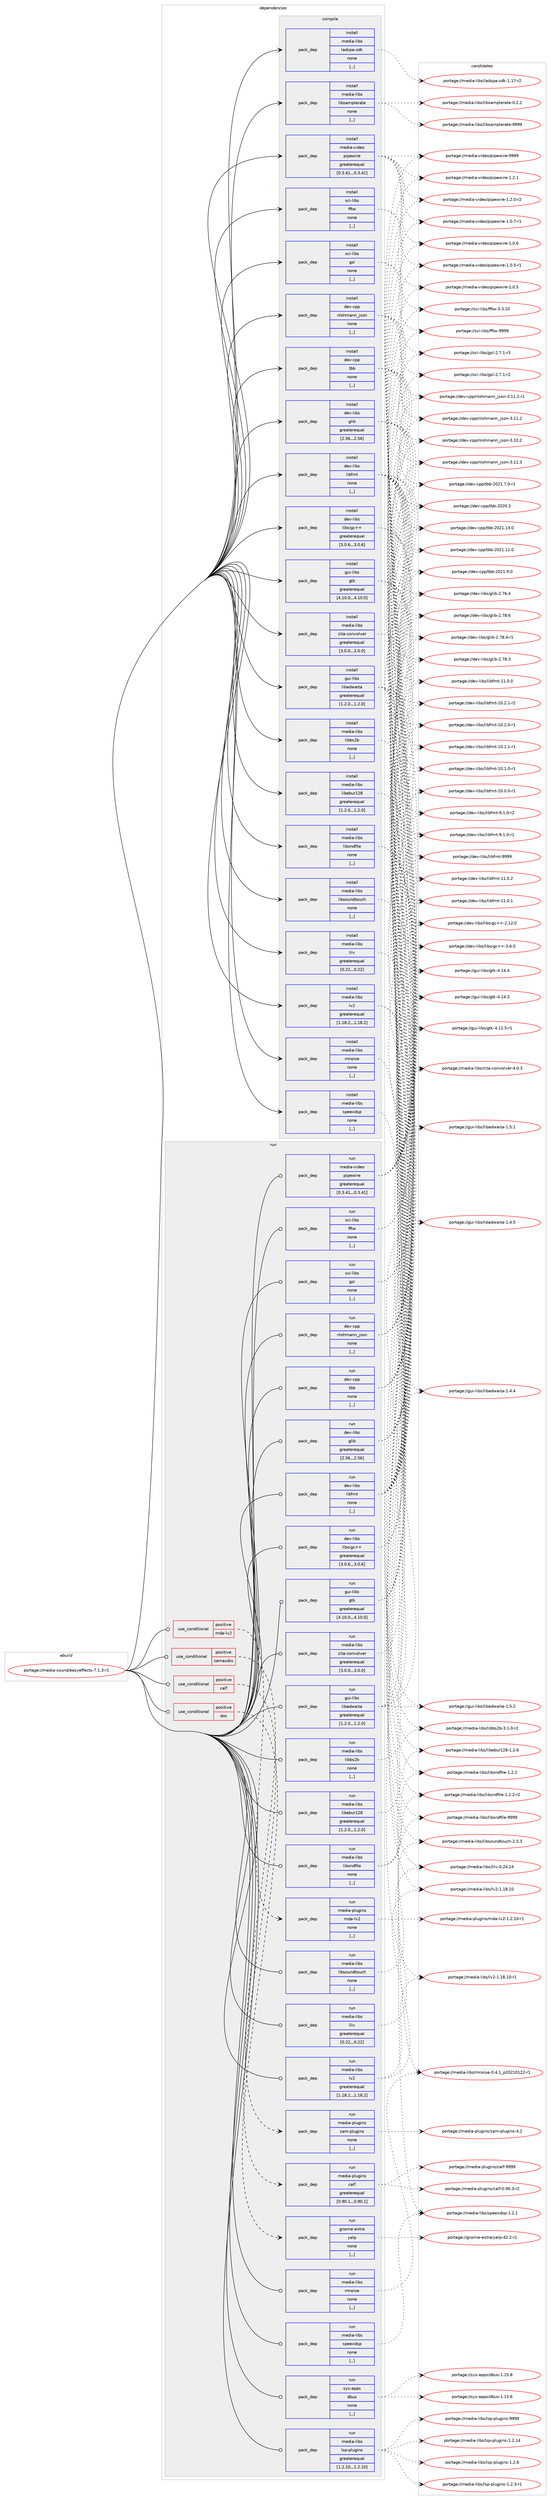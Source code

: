 digraph prolog {

# *************
# Graph options
# *************

newrank=true;
concentrate=true;
compound=true;
graph [rankdir=LR,fontname=Helvetica,fontsize=10,ranksep=1.5];#, ranksep=2.5, nodesep=0.2];
edge  [arrowhead=vee];
node  [fontname=Helvetica,fontsize=10];

# **********
# The ebuild
# **********

subgraph cluster_leftcol {
color=gray;
label=<<i>ebuild</i>>;
id [label="portage://media-sound/easyeffects-7.1.3-r1", color=red, width=4, href="../media-sound/easyeffects-7.1.3-r1.svg"];
}

# ****************
# The dependencies
# ****************

subgraph cluster_midcol {
color=gray;
label=<<i>dependencies</i>>;
subgraph cluster_compile {
fillcolor="#eeeeee";
style=filled;
label=<<i>compile</i>>;
subgraph pack232121 {
dependency314085 [label=<<TABLE BORDER="0" CELLBORDER="1" CELLSPACING="0" CELLPADDING="4" WIDTH="220"><TR><TD ROWSPAN="6" CELLPADDING="30">pack_dep</TD></TR><TR><TD WIDTH="110">install</TD></TR><TR><TD>dev-cpp</TD></TR><TR><TD>nlohmann_json</TD></TR><TR><TD>none</TD></TR><TR><TD>[,,]</TD></TR></TABLE>>, shape=none, color=blue];
}
id:e -> dependency314085:w [weight=20,style="solid",arrowhead="vee"];
subgraph pack232122 {
dependency314086 [label=<<TABLE BORDER="0" CELLBORDER="1" CELLSPACING="0" CELLPADDING="4" WIDTH="220"><TR><TD ROWSPAN="6" CELLPADDING="30">pack_dep</TD></TR><TR><TD WIDTH="110">install</TD></TR><TR><TD>dev-cpp</TD></TR><TR><TD>tbb</TD></TR><TR><TD>none</TD></TR><TR><TD>[,,]</TD></TR></TABLE>>, shape=none, color=blue];
}
id:e -> dependency314086:w [weight=20,style="solid",arrowhead="vee"];
subgraph pack232123 {
dependency314087 [label=<<TABLE BORDER="0" CELLBORDER="1" CELLSPACING="0" CELLPADDING="4" WIDTH="220"><TR><TD ROWSPAN="6" CELLPADDING="30">pack_dep</TD></TR><TR><TD WIDTH="110">install</TD></TR><TR><TD>dev-libs</TD></TR><TR><TD>glib</TD></TR><TR><TD>greaterequal</TD></TR><TR><TD>[2.56,,,2.56]</TD></TR></TABLE>>, shape=none, color=blue];
}
id:e -> dependency314087:w [weight=20,style="solid",arrowhead="vee"];
subgraph pack232124 {
dependency314088 [label=<<TABLE BORDER="0" CELLBORDER="1" CELLSPACING="0" CELLPADDING="4" WIDTH="220"><TR><TD ROWSPAN="6" CELLPADDING="30">pack_dep</TD></TR><TR><TD WIDTH="110">install</TD></TR><TR><TD>dev-libs</TD></TR><TR><TD>libfmt</TD></TR><TR><TD>none</TD></TR><TR><TD>[,,]</TD></TR></TABLE>>, shape=none, color=blue];
}
id:e -> dependency314088:w [weight=20,style="solid",arrowhead="vee"];
subgraph pack232125 {
dependency314089 [label=<<TABLE BORDER="0" CELLBORDER="1" CELLSPACING="0" CELLPADDING="4" WIDTH="220"><TR><TD ROWSPAN="6" CELLPADDING="30">pack_dep</TD></TR><TR><TD WIDTH="110">install</TD></TR><TR><TD>dev-libs</TD></TR><TR><TD>libsigc++</TD></TR><TR><TD>greaterequal</TD></TR><TR><TD>[3.0.6,,,3.0.6]</TD></TR></TABLE>>, shape=none, color=blue];
}
id:e -> dependency314089:w [weight=20,style="solid",arrowhead="vee"];
subgraph pack232126 {
dependency314090 [label=<<TABLE BORDER="0" CELLBORDER="1" CELLSPACING="0" CELLPADDING="4" WIDTH="220"><TR><TD ROWSPAN="6" CELLPADDING="30">pack_dep</TD></TR><TR><TD WIDTH="110">install</TD></TR><TR><TD>gui-libs</TD></TR><TR><TD>gtk</TD></TR><TR><TD>greaterequal</TD></TR><TR><TD>[4.10.0,,,4.10.0]</TD></TR></TABLE>>, shape=none, color=blue];
}
id:e -> dependency314090:w [weight=20,style="solid",arrowhead="vee"];
subgraph pack232127 {
dependency314091 [label=<<TABLE BORDER="0" CELLBORDER="1" CELLSPACING="0" CELLPADDING="4" WIDTH="220"><TR><TD ROWSPAN="6" CELLPADDING="30">pack_dep</TD></TR><TR><TD WIDTH="110">install</TD></TR><TR><TD>gui-libs</TD></TR><TR><TD>libadwaita</TD></TR><TR><TD>greaterequal</TD></TR><TR><TD>[1.2.0,,,1.2.0]</TD></TR></TABLE>>, shape=none, color=blue];
}
id:e -> dependency314091:w [weight=20,style="solid",arrowhead="vee"];
subgraph pack232128 {
dependency314092 [label=<<TABLE BORDER="0" CELLBORDER="1" CELLSPACING="0" CELLPADDING="4" WIDTH="220"><TR><TD ROWSPAN="6" CELLPADDING="30">pack_dep</TD></TR><TR><TD WIDTH="110">install</TD></TR><TR><TD>media-libs</TD></TR><TR><TD>ladspa-sdk</TD></TR><TR><TD>none</TD></TR><TR><TD>[,,]</TD></TR></TABLE>>, shape=none, color=blue];
}
id:e -> dependency314092:w [weight=20,style="solid",arrowhead="vee"];
subgraph pack232129 {
dependency314093 [label=<<TABLE BORDER="0" CELLBORDER="1" CELLSPACING="0" CELLPADDING="4" WIDTH="220"><TR><TD ROWSPAN="6" CELLPADDING="30">pack_dep</TD></TR><TR><TD WIDTH="110">install</TD></TR><TR><TD>media-libs</TD></TR><TR><TD>libbs2b</TD></TR><TR><TD>none</TD></TR><TR><TD>[,,]</TD></TR></TABLE>>, shape=none, color=blue];
}
id:e -> dependency314093:w [weight=20,style="solid",arrowhead="vee"];
subgraph pack232130 {
dependency314094 [label=<<TABLE BORDER="0" CELLBORDER="1" CELLSPACING="0" CELLPADDING="4" WIDTH="220"><TR><TD ROWSPAN="6" CELLPADDING="30">pack_dep</TD></TR><TR><TD WIDTH="110">install</TD></TR><TR><TD>media-libs</TD></TR><TR><TD>libebur128</TD></TR><TR><TD>greaterequal</TD></TR><TR><TD>[1.2.0,,,1.2.0]</TD></TR></TABLE>>, shape=none, color=blue];
}
id:e -> dependency314094:w [weight=20,style="solid",arrowhead="vee"];
subgraph pack232131 {
dependency314095 [label=<<TABLE BORDER="0" CELLBORDER="1" CELLSPACING="0" CELLPADDING="4" WIDTH="220"><TR><TD ROWSPAN="6" CELLPADDING="30">pack_dep</TD></TR><TR><TD WIDTH="110">install</TD></TR><TR><TD>media-libs</TD></TR><TR><TD>libsamplerate</TD></TR><TR><TD>none</TD></TR><TR><TD>[,,]</TD></TR></TABLE>>, shape=none, color=blue];
}
id:e -> dependency314095:w [weight=20,style="solid",arrowhead="vee"];
subgraph pack232132 {
dependency314096 [label=<<TABLE BORDER="0" CELLBORDER="1" CELLSPACING="0" CELLPADDING="4" WIDTH="220"><TR><TD ROWSPAN="6" CELLPADDING="30">pack_dep</TD></TR><TR><TD WIDTH="110">install</TD></TR><TR><TD>media-libs</TD></TR><TR><TD>libsndfile</TD></TR><TR><TD>none</TD></TR><TR><TD>[,,]</TD></TR></TABLE>>, shape=none, color=blue];
}
id:e -> dependency314096:w [weight=20,style="solid",arrowhead="vee"];
subgraph pack232133 {
dependency314097 [label=<<TABLE BORDER="0" CELLBORDER="1" CELLSPACING="0" CELLPADDING="4" WIDTH="220"><TR><TD ROWSPAN="6" CELLPADDING="30">pack_dep</TD></TR><TR><TD WIDTH="110">install</TD></TR><TR><TD>media-libs</TD></TR><TR><TD>libsoundtouch</TD></TR><TR><TD>none</TD></TR><TR><TD>[,,]</TD></TR></TABLE>>, shape=none, color=blue];
}
id:e -> dependency314097:w [weight=20,style="solid",arrowhead="vee"];
subgraph pack232134 {
dependency314098 [label=<<TABLE BORDER="0" CELLBORDER="1" CELLSPACING="0" CELLPADDING="4" WIDTH="220"><TR><TD ROWSPAN="6" CELLPADDING="30">pack_dep</TD></TR><TR><TD WIDTH="110">install</TD></TR><TR><TD>media-libs</TD></TR><TR><TD>lilv</TD></TR><TR><TD>greaterequal</TD></TR><TR><TD>[0.22,,,0.22]</TD></TR></TABLE>>, shape=none, color=blue];
}
id:e -> dependency314098:w [weight=20,style="solid",arrowhead="vee"];
subgraph pack232135 {
dependency314099 [label=<<TABLE BORDER="0" CELLBORDER="1" CELLSPACING="0" CELLPADDING="4" WIDTH="220"><TR><TD ROWSPAN="6" CELLPADDING="30">pack_dep</TD></TR><TR><TD WIDTH="110">install</TD></TR><TR><TD>media-libs</TD></TR><TR><TD>lv2</TD></TR><TR><TD>greaterequal</TD></TR><TR><TD>[1.18.2,,,1.18.2]</TD></TR></TABLE>>, shape=none, color=blue];
}
id:e -> dependency314099:w [weight=20,style="solid",arrowhead="vee"];
subgraph pack232136 {
dependency314100 [label=<<TABLE BORDER="0" CELLBORDER="1" CELLSPACING="0" CELLPADDING="4" WIDTH="220"><TR><TD ROWSPAN="6" CELLPADDING="30">pack_dep</TD></TR><TR><TD WIDTH="110">install</TD></TR><TR><TD>media-libs</TD></TR><TR><TD>rnnoise</TD></TR><TR><TD>none</TD></TR><TR><TD>[,,]</TD></TR></TABLE>>, shape=none, color=blue];
}
id:e -> dependency314100:w [weight=20,style="solid",arrowhead="vee"];
subgraph pack232137 {
dependency314101 [label=<<TABLE BORDER="0" CELLBORDER="1" CELLSPACING="0" CELLPADDING="4" WIDTH="220"><TR><TD ROWSPAN="6" CELLPADDING="30">pack_dep</TD></TR><TR><TD WIDTH="110">install</TD></TR><TR><TD>media-libs</TD></TR><TR><TD>speexdsp</TD></TR><TR><TD>none</TD></TR><TR><TD>[,,]</TD></TR></TABLE>>, shape=none, color=blue];
}
id:e -> dependency314101:w [weight=20,style="solid",arrowhead="vee"];
subgraph pack232138 {
dependency314102 [label=<<TABLE BORDER="0" CELLBORDER="1" CELLSPACING="0" CELLPADDING="4" WIDTH="220"><TR><TD ROWSPAN="6" CELLPADDING="30">pack_dep</TD></TR><TR><TD WIDTH="110">install</TD></TR><TR><TD>media-libs</TD></TR><TR><TD>zita-convolver</TD></TR><TR><TD>greaterequal</TD></TR><TR><TD>[3.0.0,,,3.0.0]</TD></TR></TABLE>>, shape=none, color=blue];
}
id:e -> dependency314102:w [weight=20,style="solid",arrowhead="vee"];
subgraph pack232139 {
dependency314103 [label=<<TABLE BORDER="0" CELLBORDER="1" CELLSPACING="0" CELLPADDING="4" WIDTH="220"><TR><TD ROWSPAN="6" CELLPADDING="30">pack_dep</TD></TR><TR><TD WIDTH="110">install</TD></TR><TR><TD>media-video</TD></TR><TR><TD>pipewire</TD></TR><TR><TD>greaterequal</TD></TR><TR><TD>[0.3.41,,,0.3.41]</TD></TR></TABLE>>, shape=none, color=blue];
}
id:e -> dependency314103:w [weight=20,style="solid",arrowhead="vee"];
subgraph pack232140 {
dependency314104 [label=<<TABLE BORDER="0" CELLBORDER="1" CELLSPACING="0" CELLPADDING="4" WIDTH="220"><TR><TD ROWSPAN="6" CELLPADDING="30">pack_dep</TD></TR><TR><TD WIDTH="110">install</TD></TR><TR><TD>sci-libs</TD></TR><TR><TD>fftw</TD></TR><TR><TD>none</TD></TR><TR><TD>[,,]</TD></TR></TABLE>>, shape=none, color=blue];
}
id:e -> dependency314104:w [weight=20,style="solid",arrowhead="vee"];
subgraph pack232141 {
dependency314105 [label=<<TABLE BORDER="0" CELLBORDER="1" CELLSPACING="0" CELLPADDING="4" WIDTH="220"><TR><TD ROWSPAN="6" CELLPADDING="30">pack_dep</TD></TR><TR><TD WIDTH="110">install</TD></TR><TR><TD>sci-libs</TD></TR><TR><TD>gsl</TD></TR><TR><TD>none</TD></TR><TR><TD>[,,]</TD></TR></TABLE>>, shape=none, color=blue];
}
id:e -> dependency314105:w [weight=20,style="solid",arrowhead="vee"];
}
subgraph cluster_compileandrun {
fillcolor="#eeeeee";
style=filled;
label=<<i>compile and run</i>>;
}
subgraph cluster_run {
fillcolor="#eeeeee";
style=filled;
label=<<i>run</i>>;
subgraph cond79527 {
dependency314106 [label=<<TABLE BORDER="0" CELLBORDER="1" CELLSPACING="0" CELLPADDING="4"><TR><TD ROWSPAN="3" CELLPADDING="10">use_conditional</TD></TR><TR><TD>positive</TD></TR><TR><TD>calf</TD></TR></TABLE>>, shape=none, color=red];
subgraph pack232142 {
dependency314107 [label=<<TABLE BORDER="0" CELLBORDER="1" CELLSPACING="0" CELLPADDING="4" WIDTH="220"><TR><TD ROWSPAN="6" CELLPADDING="30">pack_dep</TD></TR><TR><TD WIDTH="110">run</TD></TR><TR><TD>media-plugins</TD></TR><TR><TD>calf</TD></TR><TR><TD>greaterequal</TD></TR><TR><TD>[0.90.1,,,0.90.1]</TD></TR></TABLE>>, shape=none, color=blue];
}
dependency314106:e -> dependency314107:w [weight=20,style="dashed",arrowhead="vee"];
}
id:e -> dependency314106:w [weight=20,style="solid",arrowhead="odot"];
subgraph cond79528 {
dependency314108 [label=<<TABLE BORDER="0" CELLBORDER="1" CELLSPACING="0" CELLPADDING="4"><TR><TD ROWSPAN="3" CELLPADDING="10">use_conditional</TD></TR><TR><TD>positive</TD></TR><TR><TD>doc</TD></TR></TABLE>>, shape=none, color=red];
subgraph pack232143 {
dependency314109 [label=<<TABLE BORDER="0" CELLBORDER="1" CELLSPACING="0" CELLPADDING="4" WIDTH="220"><TR><TD ROWSPAN="6" CELLPADDING="30">pack_dep</TD></TR><TR><TD WIDTH="110">run</TD></TR><TR><TD>gnome-extra</TD></TR><TR><TD>yelp</TD></TR><TR><TD>none</TD></TR><TR><TD>[,,]</TD></TR></TABLE>>, shape=none, color=blue];
}
dependency314108:e -> dependency314109:w [weight=20,style="dashed",arrowhead="vee"];
}
id:e -> dependency314108:w [weight=20,style="solid",arrowhead="odot"];
subgraph cond79529 {
dependency314110 [label=<<TABLE BORDER="0" CELLBORDER="1" CELLSPACING="0" CELLPADDING="4"><TR><TD ROWSPAN="3" CELLPADDING="10">use_conditional</TD></TR><TR><TD>positive</TD></TR><TR><TD>mda-lv2</TD></TR></TABLE>>, shape=none, color=red];
subgraph pack232144 {
dependency314111 [label=<<TABLE BORDER="0" CELLBORDER="1" CELLSPACING="0" CELLPADDING="4" WIDTH="220"><TR><TD ROWSPAN="6" CELLPADDING="30">pack_dep</TD></TR><TR><TD WIDTH="110">run</TD></TR><TR><TD>media-plugins</TD></TR><TR><TD>mda-lv2</TD></TR><TR><TD>none</TD></TR><TR><TD>[,,]</TD></TR></TABLE>>, shape=none, color=blue];
}
dependency314110:e -> dependency314111:w [weight=20,style="dashed",arrowhead="vee"];
}
id:e -> dependency314110:w [weight=20,style="solid",arrowhead="odot"];
subgraph cond79530 {
dependency314112 [label=<<TABLE BORDER="0" CELLBORDER="1" CELLSPACING="0" CELLPADDING="4"><TR><TD ROWSPAN="3" CELLPADDING="10">use_conditional</TD></TR><TR><TD>positive</TD></TR><TR><TD>zamaudio</TD></TR></TABLE>>, shape=none, color=red];
subgraph pack232145 {
dependency314113 [label=<<TABLE BORDER="0" CELLBORDER="1" CELLSPACING="0" CELLPADDING="4" WIDTH="220"><TR><TD ROWSPAN="6" CELLPADDING="30">pack_dep</TD></TR><TR><TD WIDTH="110">run</TD></TR><TR><TD>media-plugins</TD></TR><TR><TD>zam-plugins</TD></TR><TR><TD>none</TD></TR><TR><TD>[,,]</TD></TR></TABLE>>, shape=none, color=blue];
}
dependency314112:e -> dependency314113:w [weight=20,style="dashed",arrowhead="vee"];
}
id:e -> dependency314112:w [weight=20,style="solid",arrowhead="odot"];
subgraph pack232146 {
dependency314114 [label=<<TABLE BORDER="0" CELLBORDER="1" CELLSPACING="0" CELLPADDING="4" WIDTH="220"><TR><TD ROWSPAN="6" CELLPADDING="30">pack_dep</TD></TR><TR><TD WIDTH="110">run</TD></TR><TR><TD>dev-cpp</TD></TR><TR><TD>nlohmann_json</TD></TR><TR><TD>none</TD></TR><TR><TD>[,,]</TD></TR></TABLE>>, shape=none, color=blue];
}
id:e -> dependency314114:w [weight=20,style="solid",arrowhead="odot"];
subgraph pack232147 {
dependency314115 [label=<<TABLE BORDER="0" CELLBORDER="1" CELLSPACING="0" CELLPADDING="4" WIDTH="220"><TR><TD ROWSPAN="6" CELLPADDING="30">pack_dep</TD></TR><TR><TD WIDTH="110">run</TD></TR><TR><TD>dev-cpp</TD></TR><TR><TD>tbb</TD></TR><TR><TD>none</TD></TR><TR><TD>[,,]</TD></TR></TABLE>>, shape=none, color=blue];
}
id:e -> dependency314115:w [weight=20,style="solid",arrowhead="odot"];
subgraph pack232148 {
dependency314116 [label=<<TABLE BORDER="0" CELLBORDER="1" CELLSPACING="0" CELLPADDING="4" WIDTH="220"><TR><TD ROWSPAN="6" CELLPADDING="30">pack_dep</TD></TR><TR><TD WIDTH="110">run</TD></TR><TR><TD>dev-libs</TD></TR><TR><TD>glib</TD></TR><TR><TD>greaterequal</TD></TR><TR><TD>[2.56,,,2.56]</TD></TR></TABLE>>, shape=none, color=blue];
}
id:e -> dependency314116:w [weight=20,style="solid",arrowhead="odot"];
subgraph pack232149 {
dependency314117 [label=<<TABLE BORDER="0" CELLBORDER="1" CELLSPACING="0" CELLPADDING="4" WIDTH="220"><TR><TD ROWSPAN="6" CELLPADDING="30">pack_dep</TD></TR><TR><TD WIDTH="110">run</TD></TR><TR><TD>dev-libs</TD></TR><TR><TD>libfmt</TD></TR><TR><TD>none</TD></TR><TR><TD>[,,]</TD></TR></TABLE>>, shape=none, color=blue];
}
id:e -> dependency314117:w [weight=20,style="solid",arrowhead="odot"];
subgraph pack232150 {
dependency314118 [label=<<TABLE BORDER="0" CELLBORDER="1" CELLSPACING="0" CELLPADDING="4" WIDTH="220"><TR><TD ROWSPAN="6" CELLPADDING="30">pack_dep</TD></TR><TR><TD WIDTH="110">run</TD></TR><TR><TD>dev-libs</TD></TR><TR><TD>libsigc++</TD></TR><TR><TD>greaterequal</TD></TR><TR><TD>[3.0.6,,,3.0.6]</TD></TR></TABLE>>, shape=none, color=blue];
}
id:e -> dependency314118:w [weight=20,style="solid",arrowhead="odot"];
subgraph pack232151 {
dependency314119 [label=<<TABLE BORDER="0" CELLBORDER="1" CELLSPACING="0" CELLPADDING="4" WIDTH="220"><TR><TD ROWSPAN="6" CELLPADDING="30">pack_dep</TD></TR><TR><TD WIDTH="110">run</TD></TR><TR><TD>gui-libs</TD></TR><TR><TD>gtk</TD></TR><TR><TD>greaterequal</TD></TR><TR><TD>[4.10.0,,,4.10.0]</TD></TR></TABLE>>, shape=none, color=blue];
}
id:e -> dependency314119:w [weight=20,style="solid",arrowhead="odot"];
subgraph pack232152 {
dependency314120 [label=<<TABLE BORDER="0" CELLBORDER="1" CELLSPACING="0" CELLPADDING="4" WIDTH="220"><TR><TD ROWSPAN="6" CELLPADDING="30">pack_dep</TD></TR><TR><TD WIDTH="110">run</TD></TR><TR><TD>gui-libs</TD></TR><TR><TD>libadwaita</TD></TR><TR><TD>greaterequal</TD></TR><TR><TD>[1.2.0,,,1.2.0]</TD></TR></TABLE>>, shape=none, color=blue];
}
id:e -> dependency314120:w [weight=20,style="solid",arrowhead="odot"];
subgraph pack232153 {
dependency314121 [label=<<TABLE BORDER="0" CELLBORDER="1" CELLSPACING="0" CELLPADDING="4" WIDTH="220"><TR><TD ROWSPAN="6" CELLPADDING="30">pack_dep</TD></TR><TR><TD WIDTH="110">run</TD></TR><TR><TD>media-libs</TD></TR><TR><TD>libbs2b</TD></TR><TR><TD>none</TD></TR><TR><TD>[,,]</TD></TR></TABLE>>, shape=none, color=blue];
}
id:e -> dependency314121:w [weight=20,style="solid",arrowhead="odot"];
subgraph pack232154 {
dependency314122 [label=<<TABLE BORDER="0" CELLBORDER="1" CELLSPACING="0" CELLPADDING="4" WIDTH="220"><TR><TD ROWSPAN="6" CELLPADDING="30">pack_dep</TD></TR><TR><TD WIDTH="110">run</TD></TR><TR><TD>media-libs</TD></TR><TR><TD>libebur128</TD></TR><TR><TD>greaterequal</TD></TR><TR><TD>[1.2.0,,,1.2.0]</TD></TR></TABLE>>, shape=none, color=blue];
}
id:e -> dependency314122:w [weight=20,style="solid",arrowhead="odot"];
subgraph pack232155 {
dependency314123 [label=<<TABLE BORDER="0" CELLBORDER="1" CELLSPACING="0" CELLPADDING="4" WIDTH="220"><TR><TD ROWSPAN="6" CELLPADDING="30">pack_dep</TD></TR><TR><TD WIDTH="110">run</TD></TR><TR><TD>media-libs</TD></TR><TR><TD>libsndfile</TD></TR><TR><TD>none</TD></TR><TR><TD>[,,]</TD></TR></TABLE>>, shape=none, color=blue];
}
id:e -> dependency314123:w [weight=20,style="solid",arrowhead="odot"];
subgraph pack232156 {
dependency314124 [label=<<TABLE BORDER="0" CELLBORDER="1" CELLSPACING="0" CELLPADDING="4" WIDTH="220"><TR><TD ROWSPAN="6" CELLPADDING="30">pack_dep</TD></TR><TR><TD WIDTH="110">run</TD></TR><TR><TD>media-libs</TD></TR><TR><TD>libsoundtouch</TD></TR><TR><TD>none</TD></TR><TR><TD>[,,]</TD></TR></TABLE>>, shape=none, color=blue];
}
id:e -> dependency314124:w [weight=20,style="solid",arrowhead="odot"];
subgraph pack232157 {
dependency314125 [label=<<TABLE BORDER="0" CELLBORDER="1" CELLSPACING="0" CELLPADDING="4" WIDTH="220"><TR><TD ROWSPAN="6" CELLPADDING="30">pack_dep</TD></TR><TR><TD WIDTH="110">run</TD></TR><TR><TD>media-libs</TD></TR><TR><TD>lilv</TD></TR><TR><TD>greaterequal</TD></TR><TR><TD>[0.22,,,0.22]</TD></TR></TABLE>>, shape=none, color=blue];
}
id:e -> dependency314125:w [weight=20,style="solid",arrowhead="odot"];
subgraph pack232158 {
dependency314126 [label=<<TABLE BORDER="0" CELLBORDER="1" CELLSPACING="0" CELLPADDING="4" WIDTH="220"><TR><TD ROWSPAN="6" CELLPADDING="30">pack_dep</TD></TR><TR><TD WIDTH="110">run</TD></TR><TR><TD>media-libs</TD></TR><TR><TD>lsp-plugins</TD></TR><TR><TD>greaterequal</TD></TR><TR><TD>[1.2.10,,,1.2.10]</TD></TR></TABLE>>, shape=none, color=blue];
}
id:e -> dependency314126:w [weight=20,style="solid",arrowhead="odot"];
subgraph pack232159 {
dependency314127 [label=<<TABLE BORDER="0" CELLBORDER="1" CELLSPACING="0" CELLPADDING="4" WIDTH="220"><TR><TD ROWSPAN="6" CELLPADDING="30">pack_dep</TD></TR><TR><TD WIDTH="110">run</TD></TR><TR><TD>media-libs</TD></TR><TR><TD>lv2</TD></TR><TR><TD>greaterequal</TD></TR><TR><TD>[1.18.2,,,1.18.2]</TD></TR></TABLE>>, shape=none, color=blue];
}
id:e -> dependency314127:w [weight=20,style="solid",arrowhead="odot"];
subgraph pack232160 {
dependency314128 [label=<<TABLE BORDER="0" CELLBORDER="1" CELLSPACING="0" CELLPADDING="4" WIDTH="220"><TR><TD ROWSPAN="6" CELLPADDING="30">pack_dep</TD></TR><TR><TD WIDTH="110">run</TD></TR><TR><TD>media-libs</TD></TR><TR><TD>rnnoise</TD></TR><TR><TD>none</TD></TR><TR><TD>[,,]</TD></TR></TABLE>>, shape=none, color=blue];
}
id:e -> dependency314128:w [weight=20,style="solid",arrowhead="odot"];
subgraph pack232161 {
dependency314129 [label=<<TABLE BORDER="0" CELLBORDER="1" CELLSPACING="0" CELLPADDING="4" WIDTH="220"><TR><TD ROWSPAN="6" CELLPADDING="30">pack_dep</TD></TR><TR><TD WIDTH="110">run</TD></TR><TR><TD>media-libs</TD></TR><TR><TD>speexdsp</TD></TR><TR><TD>none</TD></TR><TR><TD>[,,]</TD></TR></TABLE>>, shape=none, color=blue];
}
id:e -> dependency314129:w [weight=20,style="solid",arrowhead="odot"];
subgraph pack232162 {
dependency314130 [label=<<TABLE BORDER="0" CELLBORDER="1" CELLSPACING="0" CELLPADDING="4" WIDTH="220"><TR><TD ROWSPAN="6" CELLPADDING="30">pack_dep</TD></TR><TR><TD WIDTH="110">run</TD></TR><TR><TD>media-libs</TD></TR><TR><TD>zita-convolver</TD></TR><TR><TD>greaterequal</TD></TR><TR><TD>[3.0.0,,,3.0.0]</TD></TR></TABLE>>, shape=none, color=blue];
}
id:e -> dependency314130:w [weight=20,style="solid",arrowhead="odot"];
subgraph pack232163 {
dependency314131 [label=<<TABLE BORDER="0" CELLBORDER="1" CELLSPACING="0" CELLPADDING="4" WIDTH="220"><TR><TD ROWSPAN="6" CELLPADDING="30">pack_dep</TD></TR><TR><TD WIDTH="110">run</TD></TR><TR><TD>media-video</TD></TR><TR><TD>pipewire</TD></TR><TR><TD>greaterequal</TD></TR><TR><TD>[0.3.41,,,0.3.41]</TD></TR></TABLE>>, shape=none, color=blue];
}
id:e -> dependency314131:w [weight=20,style="solid",arrowhead="odot"];
subgraph pack232164 {
dependency314132 [label=<<TABLE BORDER="0" CELLBORDER="1" CELLSPACING="0" CELLPADDING="4" WIDTH="220"><TR><TD ROWSPAN="6" CELLPADDING="30">pack_dep</TD></TR><TR><TD WIDTH="110">run</TD></TR><TR><TD>sci-libs</TD></TR><TR><TD>fftw</TD></TR><TR><TD>none</TD></TR><TR><TD>[,,]</TD></TR></TABLE>>, shape=none, color=blue];
}
id:e -> dependency314132:w [weight=20,style="solid",arrowhead="odot"];
subgraph pack232165 {
dependency314133 [label=<<TABLE BORDER="0" CELLBORDER="1" CELLSPACING="0" CELLPADDING="4" WIDTH="220"><TR><TD ROWSPAN="6" CELLPADDING="30">pack_dep</TD></TR><TR><TD WIDTH="110">run</TD></TR><TR><TD>sci-libs</TD></TR><TR><TD>gsl</TD></TR><TR><TD>none</TD></TR><TR><TD>[,,]</TD></TR></TABLE>>, shape=none, color=blue];
}
id:e -> dependency314133:w [weight=20,style="solid",arrowhead="odot"];
subgraph pack232166 {
dependency314134 [label=<<TABLE BORDER="0" CELLBORDER="1" CELLSPACING="0" CELLPADDING="4" WIDTH="220"><TR><TD ROWSPAN="6" CELLPADDING="30">pack_dep</TD></TR><TR><TD WIDTH="110">run</TD></TR><TR><TD>sys-apps</TD></TR><TR><TD>dbus</TD></TR><TR><TD>none</TD></TR><TR><TD>[,,]</TD></TR></TABLE>>, shape=none, color=blue];
}
id:e -> dependency314134:w [weight=20,style="solid",arrowhead="odot"];
}
}

# **************
# The candidates
# **************

subgraph cluster_choices {
rank=same;
color=gray;
label=<<i>candidates</i>>;

subgraph choice232121 {
color=black;
nodesep=1;
choice100101118459911211247110108111104109971101109510611511111045514649494651 [label="portage://dev-cpp/nlohmann_json-3.11.3", color=red, width=4,href="../dev-cpp/nlohmann_json-3.11.3.svg"];
choice1001011184599112112471101081111041099711011095106115111110455146494946504511449 [label="portage://dev-cpp/nlohmann_json-3.11.2-r1", color=red, width=4,href="../dev-cpp/nlohmann_json-3.11.2-r1.svg"];
choice100101118459911211247110108111104109971101109510611511111045514649494650 [label="portage://dev-cpp/nlohmann_json-3.11.2", color=red, width=4,href="../dev-cpp/nlohmann_json-3.11.2.svg"];
choice100101118459911211247110108111104109971101109510611511111045514649484650 [label="portage://dev-cpp/nlohmann_json-3.10.2", color=red, width=4,href="../dev-cpp/nlohmann_json-3.10.2.svg"];
dependency314085:e -> choice100101118459911211247110108111104109971101109510611511111045514649494651:w [style=dotted,weight="100"];
dependency314085:e -> choice1001011184599112112471101081111041099711011095106115111110455146494946504511449:w [style=dotted,weight="100"];
dependency314085:e -> choice100101118459911211247110108111104109971101109510611511111045514649494650:w [style=dotted,weight="100"];
dependency314085:e -> choice100101118459911211247110108111104109971101109510611511111045514649484650:w [style=dotted,weight="100"];
}
subgraph choice232122 {
color=black;
nodesep=1;
choice100101118459911211247116989845504850494649514648 [label="portage://dev-cpp/tbb-2021.13.0", color=red, width=4,href="../dev-cpp/tbb-2021.13.0.svg"];
choice100101118459911211247116989845504850494649504648 [label="portage://dev-cpp/tbb-2021.12.0", color=red, width=4,href="../dev-cpp/tbb-2021.12.0.svg"];
choice1001011184599112112471169898455048504946574648 [label="portage://dev-cpp/tbb-2021.9.0", color=red, width=4,href="../dev-cpp/tbb-2021.9.0.svg"];
choice10010111845991121124711698984550485049465546484511449 [label="portage://dev-cpp/tbb-2021.7.0-r1", color=red, width=4,href="../dev-cpp/tbb-2021.7.0-r1.svg"];
choice100101118459911211247116989845504850484651 [label="portage://dev-cpp/tbb-2020.3", color=red, width=4,href="../dev-cpp/tbb-2020.3.svg"];
dependency314086:e -> choice100101118459911211247116989845504850494649514648:w [style=dotted,weight="100"];
dependency314086:e -> choice100101118459911211247116989845504850494649504648:w [style=dotted,weight="100"];
dependency314086:e -> choice1001011184599112112471169898455048504946574648:w [style=dotted,weight="100"];
dependency314086:e -> choice10010111845991121124711698984550485049465546484511449:w [style=dotted,weight="100"];
dependency314086:e -> choice100101118459911211247116989845504850484651:w [style=dotted,weight="100"];
}
subgraph choice232123 {
color=black;
nodesep=1;
choice1001011184510810598115471031081059845504655564654 [label="portage://dev-libs/glib-2.78.6", color=red, width=4,href="../dev-libs/glib-2.78.6.svg"];
choice10010111845108105981154710310810598455046555646524511449 [label="portage://dev-libs/glib-2.78.4-r1", color=red, width=4,href="../dev-libs/glib-2.78.4-r1.svg"];
choice1001011184510810598115471031081059845504655564651 [label="portage://dev-libs/glib-2.78.3", color=red, width=4,href="../dev-libs/glib-2.78.3.svg"];
choice1001011184510810598115471031081059845504655544652 [label="portage://dev-libs/glib-2.76.4", color=red, width=4,href="../dev-libs/glib-2.76.4.svg"];
dependency314087:e -> choice1001011184510810598115471031081059845504655564654:w [style=dotted,weight="100"];
dependency314087:e -> choice10010111845108105981154710310810598455046555646524511449:w [style=dotted,weight="100"];
dependency314087:e -> choice1001011184510810598115471031081059845504655564651:w [style=dotted,weight="100"];
dependency314087:e -> choice1001011184510810598115471031081059845504655544652:w [style=dotted,weight="100"];
}
subgraph choice232124 {
color=black;
nodesep=1;
choice100101118451081059811547108105981021091164557575757 [label="portage://dev-libs/libfmt-9999", color=red, width=4,href="../dev-libs/libfmt-9999.svg"];
choice1001011184510810598115471081059810210911645494946484650 [label="portage://dev-libs/libfmt-11.0.2", color=red, width=4,href="../dev-libs/libfmt-11.0.2.svg"];
choice1001011184510810598115471081059810210911645494946484649 [label="portage://dev-libs/libfmt-11.0.1", color=red, width=4,href="../dev-libs/libfmt-11.0.1.svg"];
choice1001011184510810598115471081059810210911645494946484648 [label="portage://dev-libs/libfmt-11.0.0", color=red, width=4,href="../dev-libs/libfmt-11.0.0.svg"];
choice10010111845108105981154710810598102109116454948465046494511450 [label="portage://dev-libs/libfmt-10.2.1-r2", color=red, width=4,href="../dev-libs/libfmt-10.2.1-r2.svg"];
choice10010111845108105981154710810598102109116454948465046484511449 [label="portage://dev-libs/libfmt-10.2.0-r1", color=red, width=4,href="../dev-libs/libfmt-10.2.0-r1.svg"];
choice10010111845108105981154710810598102109116454948464946494511449 [label="portage://dev-libs/libfmt-10.1.1-r1", color=red, width=4,href="../dev-libs/libfmt-10.1.1-r1.svg"];
choice10010111845108105981154710810598102109116454948464946484511449 [label="portage://dev-libs/libfmt-10.1.0-r1", color=red, width=4,href="../dev-libs/libfmt-10.1.0-r1.svg"];
choice10010111845108105981154710810598102109116454948464846484511449 [label="portage://dev-libs/libfmt-10.0.0-r1", color=red, width=4,href="../dev-libs/libfmt-10.0.0-r1.svg"];
choice100101118451081059811547108105981021091164557464946484511450 [label="portage://dev-libs/libfmt-9.1.0-r2", color=red, width=4,href="../dev-libs/libfmt-9.1.0-r2.svg"];
choice100101118451081059811547108105981021091164557464946484511449 [label="portage://dev-libs/libfmt-9.1.0-r1", color=red, width=4,href="../dev-libs/libfmt-9.1.0-r1.svg"];
dependency314088:e -> choice100101118451081059811547108105981021091164557575757:w [style=dotted,weight="100"];
dependency314088:e -> choice1001011184510810598115471081059810210911645494946484650:w [style=dotted,weight="100"];
dependency314088:e -> choice1001011184510810598115471081059810210911645494946484649:w [style=dotted,weight="100"];
dependency314088:e -> choice1001011184510810598115471081059810210911645494946484648:w [style=dotted,weight="100"];
dependency314088:e -> choice10010111845108105981154710810598102109116454948465046494511450:w [style=dotted,weight="100"];
dependency314088:e -> choice10010111845108105981154710810598102109116454948465046484511449:w [style=dotted,weight="100"];
dependency314088:e -> choice10010111845108105981154710810598102109116454948464946494511449:w [style=dotted,weight="100"];
dependency314088:e -> choice10010111845108105981154710810598102109116454948464946484511449:w [style=dotted,weight="100"];
dependency314088:e -> choice10010111845108105981154710810598102109116454948464846484511449:w [style=dotted,weight="100"];
dependency314088:e -> choice100101118451081059811547108105981021091164557464946484511450:w [style=dotted,weight="100"];
dependency314088:e -> choice100101118451081059811547108105981021091164557464946484511449:w [style=dotted,weight="100"];
}
subgraph choice232125 {
color=black;
nodesep=1;
choice10010111845108105981154710810598115105103994343455146544648 [label="portage://dev-libs/libsigc++-3.6.0", color=red, width=4,href="../dev-libs/libsigc++-3.6.0.svg"];
choice1001011184510810598115471081059811510510399434345504649504648 [label="portage://dev-libs/libsigc++-2.12.0", color=red, width=4,href="../dev-libs/libsigc++-2.12.0.svg"];
dependency314089:e -> choice10010111845108105981154710810598115105103994343455146544648:w [style=dotted,weight="100"];
dependency314089:e -> choice1001011184510810598115471081059811510510399434345504649504648:w [style=dotted,weight="100"];
}
subgraph choice232126 {
color=black;
nodesep=1;
choice10311710545108105981154710311610745524649524652 [label="portage://gui-libs/gtk-4.14.4", color=red, width=4,href="../gui-libs/gtk-4.14.4.svg"];
choice10311710545108105981154710311610745524649524651 [label="portage://gui-libs/gtk-4.14.3", color=red, width=4,href="../gui-libs/gtk-4.14.3.svg"];
choice103117105451081059811547103116107455246495046534511449 [label="portage://gui-libs/gtk-4.12.5-r1", color=red, width=4,href="../gui-libs/gtk-4.12.5-r1.svg"];
dependency314090:e -> choice10311710545108105981154710311610745524649524652:w [style=dotted,weight="100"];
dependency314090:e -> choice10311710545108105981154710311610745524649524651:w [style=dotted,weight="100"];
dependency314090:e -> choice103117105451081059811547103116107455246495046534511449:w [style=dotted,weight="100"];
}
subgraph choice232127 {
color=black;
nodesep=1;
choice10311710545108105981154710810598971001199710511697454946534650 [label="portage://gui-libs/libadwaita-1.5.2", color=red, width=4,href="../gui-libs/libadwaita-1.5.2.svg"];
choice10311710545108105981154710810598971001199710511697454946534649 [label="portage://gui-libs/libadwaita-1.5.1", color=red, width=4,href="../gui-libs/libadwaita-1.5.1.svg"];
choice10311710545108105981154710810598971001199710511697454946524653 [label="portage://gui-libs/libadwaita-1.4.5", color=red, width=4,href="../gui-libs/libadwaita-1.4.5.svg"];
choice10311710545108105981154710810598971001199710511697454946524652 [label="portage://gui-libs/libadwaita-1.4.4", color=red, width=4,href="../gui-libs/libadwaita-1.4.4.svg"];
dependency314091:e -> choice10311710545108105981154710810598971001199710511697454946534650:w [style=dotted,weight="100"];
dependency314091:e -> choice10311710545108105981154710810598971001199710511697454946534649:w [style=dotted,weight="100"];
dependency314091:e -> choice10311710545108105981154710810598971001199710511697454946524653:w [style=dotted,weight="100"];
dependency314091:e -> choice10311710545108105981154710810598971001199710511697454946524652:w [style=dotted,weight="100"];
}
subgraph choice232128 {
color=black;
nodesep=1;
choice1091011001059745108105981154710897100115112974511510010745494649554511450 [label="portage://media-libs/ladspa-sdk-1.17-r2", color=red, width=4,href="../media-libs/ladspa-sdk-1.17-r2.svg"];
dependency314092:e -> choice1091011001059745108105981154710897100115112974511510010745494649554511450:w [style=dotted,weight="100"];
}
subgraph choice232129 {
color=black;
nodesep=1;
choice10910110010597451081059811547108105989811550984551464946484511450 [label="portage://media-libs/libbs2b-3.1.0-r2", color=red, width=4,href="../media-libs/libbs2b-3.1.0-r2.svg"];
dependency314093:e -> choice10910110010597451081059811547108105989811550984551464946484511450:w [style=dotted,weight="100"];
}
subgraph choice232130 {
color=black;
nodesep=1;
choice109101100105974510810598115471081059810198117114495056454946504654 [label="portage://media-libs/libebur128-1.2.6", color=red, width=4,href="../media-libs/libebur128-1.2.6.svg"];
dependency314094:e -> choice109101100105974510810598115471081059810198117114495056454946504654:w [style=dotted,weight="100"];
}
subgraph choice232131 {
color=black;
nodesep=1;
choice109101100105974510810598115471081059811597109112108101114971161014557575757 [label="portage://media-libs/libsamplerate-9999", color=red, width=4,href="../media-libs/libsamplerate-9999.svg"];
choice10910110010597451081059811547108105981159710911210810111497116101454846504650 [label="portage://media-libs/libsamplerate-0.2.2", color=red, width=4,href="../media-libs/libsamplerate-0.2.2.svg"];
dependency314095:e -> choice109101100105974510810598115471081059811597109112108101114971161014557575757:w [style=dotted,weight="100"];
dependency314095:e -> choice10910110010597451081059811547108105981159710911210810111497116101454846504650:w [style=dotted,weight="100"];
}
subgraph choice232132 {
color=black;
nodesep=1;
choice10910110010597451081059811547108105981151101001021051081014557575757 [label="portage://media-libs/libsndfile-9999", color=red, width=4,href="../media-libs/libsndfile-9999.svg"];
choice10910110010597451081059811547108105981151101001021051081014549465046504511450 [label="portage://media-libs/libsndfile-1.2.2-r2", color=red, width=4,href="../media-libs/libsndfile-1.2.2-r2.svg"];
choice1091011001059745108105981154710810598115110100102105108101454946504650 [label="portage://media-libs/libsndfile-1.2.2", color=red, width=4,href="../media-libs/libsndfile-1.2.2.svg"];
dependency314096:e -> choice10910110010597451081059811547108105981151101001021051081014557575757:w [style=dotted,weight="100"];
dependency314096:e -> choice10910110010597451081059811547108105981151101001021051081014549465046504511450:w [style=dotted,weight="100"];
dependency314096:e -> choice1091011001059745108105981154710810598115110100102105108101454946504650:w [style=dotted,weight="100"];
}
subgraph choice232133 {
color=black;
nodesep=1;
choice109101100105974510810598115471081059811511111711010011611111799104455046514651 [label="portage://media-libs/libsoundtouch-2.3.3", color=red, width=4,href="../media-libs/libsoundtouch-2.3.3.svg"];
dependency314097:e -> choice109101100105974510810598115471081059811511111711010011611111799104455046514651:w [style=dotted,weight="100"];
}
subgraph choice232134 {
color=black;
nodesep=1;
choice109101100105974510810598115471081051081184548465052465052 [label="portage://media-libs/lilv-0.24.24", color=red, width=4,href="../media-libs/lilv-0.24.24.svg"];
dependency314098:e -> choice109101100105974510810598115471081051081184548465052465052:w [style=dotted,weight="100"];
}
subgraph choice232135 {
color=black;
nodesep=1;
choice109101100105974510810598115471081185045494649564649484511449 [label="portage://media-libs/lv2-1.18.10-r1", color=red, width=4,href="../media-libs/lv2-1.18.10-r1.svg"];
choice10910110010597451081059811547108118504549464956464948 [label="portage://media-libs/lv2-1.18.10", color=red, width=4,href="../media-libs/lv2-1.18.10.svg"];
dependency314099:e -> choice109101100105974510810598115471081185045494649564649484511449:w [style=dotted,weight="100"];
dependency314099:e -> choice10910110010597451081059811547108118504549464956464948:w [style=dotted,weight="100"];
}
subgraph choice232136 {
color=black;
nodesep=1;
choice109101100105974510810598115471141101101111051151014548465246499511250485049484950504511449 [label="portage://media-libs/rnnoise-0.4.1_p20210122-r1", color=red, width=4,href="../media-libs/rnnoise-0.4.1_p20210122-r1.svg"];
dependency314100:e -> choice109101100105974510810598115471141101101111051151014548465246499511250485049484950504511449:w [style=dotted,weight="100"];
}
subgraph choice232137 {
color=black;
nodesep=1;
choice10910110010597451081059811547115112101101120100115112454946504649 [label="portage://media-libs/speexdsp-1.2.1", color=red, width=4,href="../media-libs/speexdsp-1.2.1.svg"];
dependency314101:e -> choice10910110010597451081059811547115112101101120100115112454946504649:w [style=dotted,weight="100"];
}
subgraph choice232138 {
color=black;
nodesep=1;
choice10910110010597451081059811547122105116974599111110118111108118101114455246484651 [label="portage://media-libs/zita-convolver-4.0.3", color=red, width=4,href="../media-libs/zita-convolver-4.0.3.svg"];
dependency314102:e -> choice10910110010597451081059811547122105116974599111110118111108118101114455246484651:w [style=dotted,weight="100"];
}
subgraph choice232139 {
color=black;
nodesep=1;
choice1091011001059745118105100101111471121051121011191051141014557575757 [label="portage://media-video/pipewire-9999", color=red, width=4,href="../media-video/pipewire-9999.svg"];
choice109101100105974511810510010111147112105112101119105114101454946504649 [label="portage://media-video/pipewire-1.2.1", color=red, width=4,href="../media-video/pipewire-1.2.1.svg"];
choice1091011001059745118105100101111471121051121011191051141014549465046484511450 [label="portage://media-video/pipewire-1.2.0-r2", color=red, width=4,href="../media-video/pipewire-1.2.0-r2.svg"];
choice1091011001059745118105100101111471121051121011191051141014549464846554511449 [label="portage://media-video/pipewire-1.0.7-r1", color=red, width=4,href="../media-video/pipewire-1.0.7-r1.svg"];
choice109101100105974511810510010111147112105112101119105114101454946484654 [label="portage://media-video/pipewire-1.0.6", color=red, width=4,href="../media-video/pipewire-1.0.6.svg"];
choice1091011001059745118105100101111471121051121011191051141014549464846534511449 [label="portage://media-video/pipewire-1.0.5-r1", color=red, width=4,href="../media-video/pipewire-1.0.5-r1.svg"];
choice109101100105974511810510010111147112105112101119105114101454946484653 [label="portage://media-video/pipewire-1.0.5", color=red, width=4,href="../media-video/pipewire-1.0.5.svg"];
dependency314103:e -> choice1091011001059745118105100101111471121051121011191051141014557575757:w [style=dotted,weight="100"];
dependency314103:e -> choice109101100105974511810510010111147112105112101119105114101454946504649:w [style=dotted,weight="100"];
dependency314103:e -> choice1091011001059745118105100101111471121051121011191051141014549465046484511450:w [style=dotted,weight="100"];
dependency314103:e -> choice1091011001059745118105100101111471121051121011191051141014549464846554511449:w [style=dotted,weight="100"];
dependency314103:e -> choice109101100105974511810510010111147112105112101119105114101454946484654:w [style=dotted,weight="100"];
dependency314103:e -> choice1091011001059745118105100101111471121051121011191051141014549464846534511449:w [style=dotted,weight="100"];
dependency314103:e -> choice109101100105974511810510010111147112105112101119105114101454946484653:w [style=dotted,weight="100"];
}
subgraph choice232140 {
color=black;
nodesep=1;
choice115991054510810598115471021021161194557575757 [label="portage://sci-libs/fftw-9999", color=red, width=4,href="../sci-libs/fftw-9999.svg"];
choice1159910545108105981154710210211611945514651464948 [label="portage://sci-libs/fftw-3.3.10", color=red, width=4,href="../sci-libs/fftw-3.3.10.svg"];
dependency314104:e -> choice115991054510810598115471021021161194557575757:w [style=dotted,weight="100"];
dependency314104:e -> choice1159910545108105981154710210211611945514651464948:w [style=dotted,weight="100"];
}
subgraph choice232141 {
color=black;
nodesep=1;
choice115991054510810598115471031151084550465546494511451 [label="portage://sci-libs/gsl-2.7.1-r3", color=red, width=4,href="../sci-libs/gsl-2.7.1-r3.svg"];
choice115991054510810598115471031151084550465546494511450 [label="portage://sci-libs/gsl-2.7.1-r2", color=red, width=4,href="../sci-libs/gsl-2.7.1-r2.svg"];
dependency314105:e -> choice115991054510810598115471031151084550465546494511451:w [style=dotted,weight="100"];
dependency314105:e -> choice115991054510810598115471031151084550465546494511450:w [style=dotted,weight="100"];
}
subgraph choice232142 {
color=black;
nodesep=1;
choice10910110010597451121081171031051101154799971081024557575757 [label="portage://media-plugins/calf-9999", color=red, width=4,href="../media-plugins/calf-9999.svg"];
choice1091011001059745112108117103105110115479997108102454846574846514511450 [label="portage://media-plugins/calf-0.90.3-r2", color=red, width=4,href="../media-plugins/calf-0.90.3-r2.svg"];
dependency314107:e -> choice10910110010597451121081171031051101154799971081024557575757:w [style=dotted,weight="100"];
dependency314107:e -> choice1091011001059745112108117103105110115479997108102454846574846514511450:w [style=dotted,weight="100"];
}
subgraph choice232143 {
color=black;
nodesep=1;
choice10311011110910145101120116114974712110110811245525046504511449 [label="portage://gnome-extra/yelp-42.2-r1", color=red, width=4,href="../gnome-extra/yelp-42.2-r1.svg"];
dependency314109:e -> choice10311011110910145101120116114974712110110811245525046504511449:w [style=dotted,weight="100"];
}
subgraph choice232144 {
color=black;
nodesep=1;
choice109101100105974511210811710310511011547109100974510811850454946504649484511449 [label="portage://media-plugins/mda-lv2-1.2.10-r1", color=red, width=4,href="../media-plugins/mda-lv2-1.2.10-r1.svg"];
dependency314111:e -> choice109101100105974511210811710310511011547109100974510811850454946504649484511449:w [style=dotted,weight="100"];
}
subgraph choice232145 {
color=black;
nodesep=1;
choice109101100105974511210811710310511011547122971094511210811710310511011545524650 [label="portage://media-plugins/zam-plugins-4.2", color=red, width=4,href="../media-plugins/zam-plugins-4.2.svg"];
dependency314113:e -> choice109101100105974511210811710310511011547122971094511210811710310511011545524650:w [style=dotted,weight="100"];
}
subgraph choice232146 {
color=black;
nodesep=1;
choice100101118459911211247110108111104109971101109510611511111045514649494651 [label="portage://dev-cpp/nlohmann_json-3.11.3", color=red, width=4,href="../dev-cpp/nlohmann_json-3.11.3.svg"];
choice1001011184599112112471101081111041099711011095106115111110455146494946504511449 [label="portage://dev-cpp/nlohmann_json-3.11.2-r1", color=red, width=4,href="../dev-cpp/nlohmann_json-3.11.2-r1.svg"];
choice100101118459911211247110108111104109971101109510611511111045514649494650 [label="portage://dev-cpp/nlohmann_json-3.11.2", color=red, width=4,href="../dev-cpp/nlohmann_json-3.11.2.svg"];
choice100101118459911211247110108111104109971101109510611511111045514649484650 [label="portage://dev-cpp/nlohmann_json-3.10.2", color=red, width=4,href="../dev-cpp/nlohmann_json-3.10.2.svg"];
dependency314114:e -> choice100101118459911211247110108111104109971101109510611511111045514649494651:w [style=dotted,weight="100"];
dependency314114:e -> choice1001011184599112112471101081111041099711011095106115111110455146494946504511449:w [style=dotted,weight="100"];
dependency314114:e -> choice100101118459911211247110108111104109971101109510611511111045514649494650:w [style=dotted,weight="100"];
dependency314114:e -> choice100101118459911211247110108111104109971101109510611511111045514649484650:w [style=dotted,weight="100"];
}
subgraph choice232147 {
color=black;
nodesep=1;
choice100101118459911211247116989845504850494649514648 [label="portage://dev-cpp/tbb-2021.13.0", color=red, width=4,href="../dev-cpp/tbb-2021.13.0.svg"];
choice100101118459911211247116989845504850494649504648 [label="portage://dev-cpp/tbb-2021.12.0", color=red, width=4,href="../dev-cpp/tbb-2021.12.0.svg"];
choice1001011184599112112471169898455048504946574648 [label="portage://dev-cpp/tbb-2021.9.0", color=red, width=4,href="../dev-cpp/tbb-2021.9.0.svg"];
choice10010111845991121124711698984550485049465546484511449 [label="portage://dev-cpp/tbb-2021.7.0-r1", color=red, width=4,href="../dev-cpp/tbb-2021.7.0-r1.svg"];
choice100101118459911211247116989845504850484651 [label="portage://dev-cpp/tbb-2020.3", color=red, width=4,href="../dev-cpp/tbb-2020.3.svg"];
dependency314115:e -> choice100101118459911211247116989845504850494649514648:w [style=dotted,weight="100"];
dependency314115:e -> choice100101118459911211247116989845504850494649504648:w [style=dotted,weight="100"];
dependency314115:e -> choice1001011184599112112471169898455048504946574648:w [style=dotted,weight="100"];
dependency314115:e -> choice10010111845991121124711698984550485049465546484511449:w [style=dotted,weight="100"];
dependency314115:e -> choice100101118459911211247116989845504850484651:w [style=dotted,weight="100"];
}
subgraph choice232148 {
color=black;
nodesep=1;
choice1001011184510810598115471031081059845504655564654 [label="portage://dev-libs/glib-2.78.6", color=red, width=4,href="../dev-libs/glib-2.78.6.svg"];
choice10010111845108105981154710310810598455046555646524511449 [label="portage://dev-libs/glib-2.78.4-r1", color=red, width=4,href="../dev-libs/glib-2.78.4-r1.svg"];
choice1001011184510810598115471031081059845504655564651 [label="portage://dev-libs/glib-2.78.3", color=red, width=4,href="../dev-libs/glib-2.78.3.svg"];
choice1001011184510810598115471031081059845504655544652 [label="portage://dev-libs/glib-2.76.4", color=red, width=4,href="../dev-libs/glib-2.76.4.svg"];
dependency314116:e -> choice1001011184510810598115471031081059845504655564654:w [style=dotted,weight="100"];
dependency314116:e -> choice10010111845108105981154710310810598455046555646524511449:w [style=dotted,weight="100"];
dependency314116:e -> choice1001011184510810598115471031081059845504655564651:w [style=dotted,weight="100"];
dependency314116:e -> choice1001011184510810598115471031081059845504655544652:w [style=dotted,weight="100"];
}
subgraph choice232149 {
color=black;
nodesep=1;
choice100101118451081059811547108105981021091164557575757 [label="portage://dev-libs/libfmt-9999", color=red, width=4,href="../dev-libs/libfmt-9999.svg"];
choice1001011184510810598115471081059810210911645494946484650 [label="portage://dev-libs/libfmt-11.0.2", color=red, width=4,href="../dev-libs/libfmt-11.0.2.svg"];
choice1001011184510810598115471081059810210911645494946484649 [label="portage://dev-libs/libfmt-11.0.1", color=red, width=4,href="../dev-libs/libfmt-11.0.1.svg"];
choice1001011184510810598115471081059810210911645494946484648 [label="portage://dev-libs/libfmt-11.0.0", color=red, width=4,href="../dev-libs/libfmt-11.0.0.svg"];
choice10010111845108105981154710810598102109116454948465046494511450 [label="portage://dev-libs/libfmt-10.2.1-r2", color=red, width=4,href="../dev-libs/libfmt-10.2.1-r2.svg"];
choice10010111845108105981154710810598102109116454948465046484511449 [label="portage://dev-libs/libfmt-10.2.0-r1", color=red, width=4,href="../dev-libs/libfmt-10.2.0-r1.svg"];
choice10010111845108105981154710810598102109116454948464946494511449 [label="portage://dev-libs/libfmt-10.1.1-r1", color=red, width=4,href="../dev-libs/libfmt-10.1.1-r1.svg"];
choice10010111845108105981154710810598102109116454948464946484511449 [label="portage://dev-libs/libfmt-10.1.0-r1", color=red, width=4,href="../dev-libs/libfmt-10.1.0-r1.svg"];
choice10010111845108105981154710810598102109116454948464846484511449 [label="portage://dev-libs/libfmt-10.0.0-r1", color=red, width=4,href="../dev-libs/libfmt-10.0.0-r1.svg"];
choice100101118451081059811547108105981021091164557464946484511450 [label="portage://dev-libs/libfmt-9.1.0-r2", color=red, width=4,href="../dev-libs/libfmt-9.1.0-r2.svg"];
choice100101118451081059811547108105981021091164557464946484511449 [label="portage://dev-libs/libfmt-9.1.0-r1", color=red, width=4,href="../dev-libs/libfmt-9.1.0-r1.svg"];
dependency314117:e -> choice100101118451081059811547108105981021091164557575757:w [style=dotted,weight="100"];
dependency314117:e -> choice1001011184510810598115471081059810210911645494946484650:w [style=dotted,weight="100"];
dependency314117:e -> choice1001011184510810598115471081059810210911645494946484649:w [style=dotted,weight="100"];
dependency314117:e -> choice1001011184510810598115471081059810210911645494946484648:w [style=dotted,weight="100"];
dependency314117:e -> choice10010111845108105981154710810598102109116454948465046494511450:w [style=dotted,weight="100"];
dependency314117:e -> choice10010111845108105981154710810598102109116454948465046484511449:w [style=dotted,weight="100"];
dependency314117:e -> choice10010111845108105981154710810598102109116454948464946494511449:w [style=dotted,weight="100"];
dependency314117:e -> choice10010111845108105981154710810598102109116454948464946484511449:w [style=dotted,weight="100"];
dependency314117:e -> choice10010111845108105981154710810598102109116454948464846484511449:w [style=dotted,weight="100"];
dependency314117:e -> choice100101118451081059811547108105981021091164557464946484511450:w [style=dotted,weight="100"];
dependency314117:e -> choice100101118451081059811547108105981021091164557464946484511449:w [style=dotted,weight="100"];
}
subgraph choice232150 {
color=black;
nodesep=1;
choice10010111845108105981154710810598115105103994343455146544648 [label="portage://dev-libs/libsigc++-3.6.0", color=red, width=4,href="../dev-libs/libsigc++-3.6.0.svg"];
choice1001011184510810598115471081059811510510399434345504649504648 [label="portage://dev-libs/libsigc++-2.12.0", color=red, width=4,href="../dev-libs/libsigc++-2.12.0.svg"];
dependency314118:e -> choice10010111845108105981154710810598115105103994343455146544648:w [style=dotted,weight="100"];
dependency314118:e -> choice1001011184510810598115471081059811510510399434345504649504648:w [style=dotted,weight="100"];
}
subgraph choice232151 {
color=black;
nodesep=1;
choice10311710545108105981154710311610745524649524652 [label="portage://gui-libs/gtk-4.14.4", color=red, width=4,href="../gui-libs/gtk-4.14.4.svg"];
choice10311710545108105981154710311610745524649524651 [label="portage://gui-libs/gtk-4.14.3", color=red, width=4,href="../gui-libs/gtk-4.14.3.svg"];
choice103117105451081059811547103116107455246495046534511449 [label="portage://gui-libs/gtk-4.12.5-r1", color=red, width=4,href="../gui-libs/gtk-4.12.5-r1.svg"];
dependency314119:e -> choice10311710545108105981154710311610745524649524652:w [style=dotted,weight="100"];
dependency314119:e -> choice10311710545108105981154710311610745524649524651:w [style=dotted,weight="100"];
dependency314119:e -> choice103117105451081059811547103116107455246495046534511449:w [style=dotted,weight="100"];
}
subgraph choice232152 {
color=black;
nodesep=1;
choice10311710545108105981154710810598971001199710511697454946534650 [label="portage://gui-libs/libadwaita-1.5.2", color=red, width=4,href="../gui-libs/libadwaita-1.5.2.svg"];
choice10311710545108105981154710810598971001199710511697454946534649 [label="portage://gui-libs/libadwaita-1.5.1", color=red, width=4,href="../gui-libs/libadwaita-1.5.1.svg"];
choice10311710545108105981154710810598971001199710511697454946524653 [label="portage://gui-libs/libadwaita-1.4.5", color=red, width=4,href="../gui-libs/libadwaita-1.4.5.svg"];
choice10311710545108105981154710810598971001199710511697454946524652 [label="portage://gui-libs/libadwaita-1.4.4", color=red, width=4,href="../gui-libs/libadwaita-1.4.4.svg"];
dependency314120:e -> choice10311710545108105981154710810598971001199710511697454946534650:w [style=dotted,weight="100"];
dependency314120:e -> choice10311710545108105981154710810598971001199710511697454946534649:w [style=dotted,weight="100"];
dependency314120:e -> choice10311710545108105981154710810598971001199710511697454946524653:w [style=dotted,weight="100"];
dependency314120:e -> choice10311710545108105981154710810598971001199710511697454946524652:w [style=dotted,weight="100"];
}
subgraph choice232153 {
color=black;
nodesep=1;
choice10910110010597451081059811547108105989811550984551464946484511450 [label="portage://media-libs/libbs2b-3.1.0-r2", color=red, width=4,href="../media-libs/libbs2b-3.1.0-r2.svg"];
dependency314121:e -> choice10910110010597451081059811547108105989811550984551464946484511450:w [style=dotted,weight="100"];
}
subgraph choice232154 {
color=black;
nodesep=1;
choice109101100105974510810598115471081059810198117114495056454946504654 [label="portage://media-libs/libebur128-1.2.6", color=red, width=4,href="../media-libs/libebur128-1.2.6.svg"];
dependency314122:e -> choice109101100105974510810598115471081059810198117114495056454946504654:w [style=dotted,weight="100"];
}
subgraph choice232155 {
color=black;
nodesep=1;
choice10910110010597451081059811547108105981151101001021051081014557575757 [label="portage://media-libs/libsndfile-9999", color=red, width=4,href="../media-libs/libsndfile-9999.svg"];
choice10910110010597451081059811547108105981151101001021051081014549465046504511450 [label="portage://media-libs/libsndfile-1.2.2-r2", color=red, width=4,href="../media-libs/libsndfile-1.2.2-r2.svg"];
choice1091011001059745108105981154710810598115110100102105108101454946504650 [label="portage://media-libs/libsndfile-1.2.2", color=red, width=4,href="../media-libs/libsndfile-1.2.2.svg"];
dependency314123:e -> choice10910110010597451081059811547108105981151101001021051081014557575757:w [style=dotted,weight="100"];
dependency314123:e -> choice10910110010597451081059811547108105981151101001021051081014549465046504511450:w [style=dotted,weight="100"];
dependency314123:e -> choice1091011001059745108105981154710810598115110100102105108101454946504650:w [style=dotted,weight="100"];
}
subgraph choice232156 {
color=black;
nodesep=1;
choice109101100105974510810598115471081059811511111711010011611111799104455046514651 [label="portage://media-libs/libsoundtouch-2.3.3", color=red, width=4,href="../media-libs/libsoundtouch-2.3.3.svg"];
dependency314124:e -> choice109101100105974510810598115471081059811511111711010011611111799104455046514651:w [style=dotted,weight="100"];
}
subgraph choice232157 {
color=black;
nodesep=1;
choice109101100105974510810598115471081051081184548465052465052 [label="portage://media-libs/lilv-0.24.24", color=red, width=4,href="../media-libs/lilv-0.24.24.svg"];
dependency314125:e -> choice109101100105974510810598115471081051081184548465052465052:w [style=dotted,weight="100"];
}
subgraph choice232158 {
color=black;
nodesep=1;
choice10910110010597451081059811547108115112451121081171031051101154557575757 [label="portage://media-libs/lsp-plugins-9999", color=red, width=4,href="../media-libs/lsp-plugins-9999.svg"];
choice109101100105974510810598115471081151124511210811710310511011545494650464952 [label="portage://media-libs/lsp-plugins-1.2.14", color=red, width=4,href="../media-libs/lsp-plugins-1.2.14.svg"];
choice1091011001059745108105981154710811511245112108117103105110115454946504654 [label="portage://media-libs/lsp-plugins-1.2.6", color=red, width=4,href="../media-libs/lsp-plugins-1.2.6.svg"];
choice10910110010597451081059811547108115112451121081171031051101154549465046514511449 [label="portage://media-libs/lsp-plugins-1.2.3-r1", color=red, width=4,href="../media-libs/lsp-plugins-1.2.3-r1.svg"];
dependency314126:e -> choice10910110010597451081059811547108115112451121081171031051101154557575757:w [style=dotted,weight="100"];
dependency314126:e -> choice109101100105974510810598115471081151124511210811710310511011545494650464952:w [style=dotted,weight="100"];
dependency314126:e -> choice1091011001059745108105981154710811511245112108117103105110115454946504654:w [style=dotted,weight="100"];
dependency314126:e -> choice10910110010597451081059811547108115112451121081171031051101154549465046514511449:w [style=dotted,weight="100"];
}
subgraph choice232159 {
color=black;
nodesep=1;
choice109101100105974510810598115471081185045494649564649484511449 [label="portage://media-libs/lv2-1.18.10-r1", color=red, width=4,href="../media-libs/lv2-1.18.10-r1.svg"];
choice10910110010597451081059811547108118504549464956464948 [label="portage://media-libs/lv2-1.18.10", color=red, width=4,href="../media-libs/lv2-1.18.10.svg"];
dependency314127:e -> choice109101100105974510810598115471081185045494649564649484511449:w [style=dotted,weight="100"];
dependency314127:e -> choice10910110010597451081059811547108118504549464956464948:w [style=dotted,weight="100"];
}
subgraph choice232160 {
color=black;
nodesep=1;
choice109101100105974510810598115471141101101111051151014548465246499511250485049484950504511449 [label="portage://media-libs/rnnoise-0.4.1_p20210122-r1", color=red, width=4,href="../media-libs/rnnoise-0.4.1_p20210122-r1.svg"];
dependency314128:e -> choice109101100105974510810598115471141101101111051151014548465246499511250485049484950504511449:w [style=dotted,weight="100"];
}
subgraph choice232161 {
color=black;
nodesep=1;
choice10910110010597451081059811547115112101101120100115112454946504649 [label="portage://media-libs/speexdsp-1.2.1", color=red, width=4,href="../media-libs/speexdsp-1.2.1.svg"];
dependency314129:e -> choice10910110010597451081059811547115112101101120100115112454946504649:w [style=dotted,weight="100"];
}
subgraph choice232162 {
color=black;
nodesep=1;
choice10910110010597451081059811547122105116974599111110118111108118101114455246484651 [label="portage://media-libs/zita-convolver-4.0.3", color=red, width=4,href="../media-libs/zita-convolver-4.0.3.svg"];
dependency314130:e -> choice10910110010597451081059811547122105116974599111110118111108118101114455246484651:w [style=dotted,weight="100"];
}
subgraph choice232163 {
color=black;
nodesep=1;
choice1091011001059745118105100101111471121051121011191051141014557575757 [label="portage://media-video/pipewire-9999", color=red, width=4,href="../media-video/pipewire-9999.svg"];
choice109101100105974511810510010111147112105112101119105114101454946504649 [label="portage://media-video/pipewire-1.2.1", color=red, width=4,href="../media-video/pipewire-1.2.1.svg"];
choice1091011001059745118105100101111471121051121011191051141014549465046484511450 [label="portage://media-video/pipewire-1.2.0-r2", color=red, width=4,href="../media-video/pipewire-1.2.0-r2.svg"];
choice1091011001059745118105100101111471121051121011191051141014549464846554511449 [label="portage://media-video/pipewire-1.0.7-r1", color=red, width=4,href="../media-video/pipewire-1.0.7-r1.svg"];
choice109101100105974511810510010111147112105112101119105114101454946484654 [label="portage://media-video/pipewire-1.0.6", color=red, width=4,href="../media-video/pipewire-1.0.6.svg"];
choice1091011001059745118105100101111471121051121011191051141014549464846534511449 [label="portage://media-video/pipewire-1.0.5-r1", color=red, width=4,href="../media-video/pipewire-1.0.5-r1.svg"];
choice109101100105974511810510010111147112105112101119105114101454946484653 [label="portage://media-video/pipewire-1.0.5", color=red, width=4,href="../media-video/pipewire-1.0.5.svg"];
dependency314131:e -> choice1091011001059745118105100101111471121051121011191051141014557575757:w [style=dotted,weight="100"];
dependency314131:e -> choice109101100105974511810510010111147112105112101119105114101454946504649:w [style=dotted,weight="100"];
dependency314131:e -> choice1091011001059745118105100101111471121051121011191051141014549465046484511450:w [style=dotted,weight="100"];
dependency314131:e -> choice1091011001059745118105100101111471121051121011191051141014549464846554511449:w [style=dotted,weight="100"];
dependency314131:e -> choice109101100105974511810510010111147112105112101119105114101454946484654:w [style=dotted,weight="100"];
dependency314131:e -> choice1091011001059745118105100101111471121051121011191051141014549464846534511449:w [style=dotted,weight="100"];
dependency314131:e -> choice109101100105974511810510010111147112105112101119105114101454946484653:w [style=dotted,weight="100"];
}
subgraph choice232164 {
color=black;
nodesep=1;
choice115991054510810598115471021021161194557575757 [label="portage://sci-libs/fftw-9999", color=red, width=4,href="../sci-libs/fftw-9999.svg"];
choice1159910545108105981154710210211611945514651464948 [label="portage://sci-libs/fftw-3.3.10", color=red, width=4,href="../sci-libs/fftw-3.3.10.svg"];
dependency314132:e -> choice115991054510810598115471021021161194557575757:w [style=dotted,weight="100"];
dependency314132:e -> choice1159910545108105981154710210211611945514651464948:w [style=dotted,weight="100"];
}
subgraph choice232165 {
color=black;
nodesep=1;
choice115991054510810598115471031151084550465546494511451 [label="portage://sci-libs/gsl-2.7.1-r3", color=red, width=4,href="../sci-libs/gsl-2.7.1-r3.svg"];
choice115991054510810598115471031151084550465546494511450 [label="portage://sci-libs/gsl-2.7.1-r2", color=red, width=4,href="../sci-libs/gsl-2.7.1-r2.svg"];
dependency314133:e -> choice115991054510810598115471031151084550465546494511451:w [style=dotted,weight="100"];
dependency314133:e -> choice115991054510810598115471031151084550465546494511450:w [style=dotted,weight="100"];
}
subgraph choice232166 {
color=black;
nodesep=1;
choice1151211154597112112115471009811711545494649534656 [label="portage://sys-apps/dbus-1.15.8", color=red, width=4,href="../sys-apps/dbus-1.15.8.svg"];
choice1151211154597112112115471009811711545494649534654 [label="portage://sys-apps/dbus-1.15.6", color=red, width=4,href="../sys-apps/dbus-1.15.6.svg"];
dependency314134:e -> choice1151211154597112112115471009811711545494649534656:w [style=dotted,weight="100"];
dependency314134:e -> choice1151211154597112112115471009811711545494649534654:w [style=dotted,weight="100"];
}
}

}
